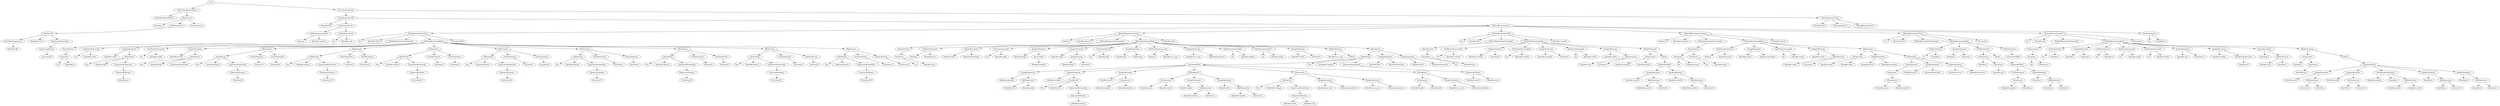 digraph {
n0 [label="Goal:"];
n1 [label="MainClass:BinarySearch"];
n2 [label="Identifier:BinarySearch"];
n1 -> n2
n3 [label="MainClass:a"];
n4 [label="Identifier:a"];
n3 -> n4
n5 [label="PrintStatement:"];
n6 [label="MethodCall:"];
n7 [label="NewObjectExpression:"];
n8 [label="Identifier:BS"];
n7 -> n8
n6 -> n7
n9 [label="Identifier:Start"];
n6 -> n9
n10 [label="ExpressionParamsOpt:"];
n11 [label="ExpressionParams:"];
n12 [label="IntLiteral:20"];
n11 -> n12
n10 -> n11
n6 -> n10
n5 -> n6
n3 -> n5
n13 [label="StatementList:"];
n3 -> n13
n1 -> n3
n0 -> n1
n14 [label="ClassDeclarationList:"];
n15 [label="ClassDeclaration:BS"];
n16 [label="Identifier:BS"];
n15 -> n16
n17 [label="VarDeclarationCL:"];
n18 [label="VarDeclaration:number"];
n19 [label="IntArray:"];
n18 -> n19
n20 [label="Identifier:number"];
n18 -> n20
n17 -> n18
n21 [label="VarDeclaration:size"];
n22 [label="Int:"];
n21 -> n22
n23 [label="Identifier:size"];
n21 -> n23
n17 -> n21
n15 -> n17
n24 [label="MethodDeclarationCL:"];
n25 [label="MethodDeclaration:Start"];
n26 [label="Int:"];
n25 -> n26
n27 [label="Identifier:Start"];
n25 -> n27
n28 [label="MethodDeclarationParamsOpt:"];
n29 [label="ParameterList:"];
n30 [label="Parameter:"];
n31 [label="Int:"];
n30 -> n31
n32 [label="Identifier:sz"];
n30 -> n32
n29 -> n30
n28 -> n29
n25 -> n28
n33 [label="MethodDeclarationBody:"];
n34 [label="VarDeclaration:aux01"];
n35 [label="Int:"];
n34 -> n35
n36 [label="Identifier:aux01"];
n34 -> n36
n33 -> n34
n37 [label="AssignStatement:"];
n38 [label="Identifier:aux01"];
n37 -> n38
n39 [label="MethodCall:"];
n40 [label="This:"];
n39 -> n40
n41 [label="Identifier:Init"];
n39 -> n41
n42 [label="ExpressionParamsOpt:"];
n43 [label="ExpressionParams:"];
n44 [label="Identifier:sz"];
n43 -> n44
n42 -> n43
n39 -> n42
n37 -> n39
n33 -> n37
n45 [label="VarDeclaration:aux02"];
n46 [label="Int:"];
n45 -> n46
n47 [label="Identifier:aux02"];
n45 -> n47
n33 -> n45
n48 [label="AssignStatement:"];
n49 [label="Identifier:aux02"];
n48 -> n49
n50 [label="MethodCall:"];
n51 [label="This:"];
n50 -> n51
n52 [label="Identifier:Print"];
n50 -> n52
n53 [label="ExpressionParamsOpt:"];
n50 -> n53
n48 -> n50
n33 -> n48
n54 [label="IfStatement:"];
n55 [label="MethodCall:"];
n56 [label="This:"];
n55 -> n56
n57 [label="Identifier:Search"];
n55 -> n57
n58 [label="ExpressionParamsOpt:"];
n59 [label="ExpressionParams:"];
n60 [label="IntLiteral:8"];
n59 -> n60
n58 -> n59
n55 -> n58
n54 -> n55
n61 [label="PrintStatement:"];
n62 [label="IntLiteral:1"];
n61 -> n62
n54 -> n61
n63 [label="PrintStatement:"];
n64 [label="IntLiteral:0"];
n63 -> n64
n54 -> n63
n33 -> n54
n65 [label="IfStatement:"];
n66 [label="MethodCall:"];
n67 [label="This:"];
n66 -> n67
n68 [label="Identifier:Search"];
n66 -> n68
n69 [label="ExpressionParamsOpt:"];
n70 [label="ExpressionParams:"];
n71 [label="IntLiteral:19"];
n70 -> n71
n69 -> n70
n66 -> n69
n65 -> n66
n72 [label="PrintStatement:"];
n73 [label="IntLiteral:1"];
n72 -> n73
n65 -> n72
n74 [label="PrintStatement:"];
n75 [label="IntLiteral:0"];
n74 -> n75
n65 -> n74
n33 -> n65
n76 [label="IfStatement:"];
n77 [label="MethodCall:"];
n78 [label="This:"];
n77 -> n78
n79 [label="Identifier:Search"];
n77 -> n79
n80 [label="ExpressionParamsOpt:"];
n81 [label="ExpressionParams:"];
n82 [label="IntLiteral:20"];
n81 -> n82
n80 -> n81
n77 -> n80
n76 -> n77
n83 [label="PrintStatement:"];
n84 [label="IntLiteral:1"];
n83 -> n84
n76 -> n83
n85 [label="PrintStatement:"];
n86 [label="IntLiteral:0"];
n85 -> n86
n76 -> n85
n33 -> n76
n87 [label="IfStatement:"];
n88 [label="MethodCall:"];
n89 [label="This:"];
n88 -> n89
n90 [label="Identifier:Search"];
n88 -> n90
n91 [label="ExpressionParamsOpt:"];
n92 [label="ExpressionParams:"];
n93 [label="IntLiteral:21"];
n92 -> n93
n91 -> n92
n88 -> n91
n87 -> n88
n94 [label="PrintStatement:"];
n95 [label="IntLiteral:1"];
n94 -> n95
n87 -> n94
n96 [label="PrintStatement:"];
n97 [label="IntLiteral:0"];
n96 -> n97
n87 -> n96
n33 -> n87
n98 [label="IfStatement:"];
n99 [label="MethodCall:"];
n100 [label="This:"];
n99 -> n100
n101 [label="Identifier:Search"];
n99 -> n101
n102 [label="ExpressionParamsOpt:"];
n103 [label="ExpressionParams:"];
n104 [label="IntLiteral:37"];
n103 -> n104
n102 -> n103
n99 -> n102
n98 -> n99
n105 [label="PrintStatement:"];
n106 [label="IntLiteral:1"];
n105 -> n106
n98 -> n105
n107 [label="PrintStatement:"];
n108 [label="IntLiteral:0"];
n107 -> n108
n98 -> n107
n33 -> n98
n109 [label="IfStatement:"];
n110 [label="MethodCall:"];
n111 [label="This:"];
n110 -> n111
n112 [label="Identifier:Search"];
n110 -> n112
n113 [label="ExpressionParamsOpt:"];
n114 [label="ExpressionParams:"];
n115 [label="IntLiteral:38"];
n114 -> n115
n113 -> n114
n110 -> n113
n109 -> n110
n116 [label="PrintStatement:"];
n117 [label="IntLiteral:1"];
n116 -> n117
n109 -> n116
n118 [label="PrintStatement:"];
n119 [label="IntLiteral:0"];
n118 -> n119
n109 -> n118
n33 -> n109
n120 [label="IfStatement:"];
n121 [label="MethodCall:"];
n122 [label="This:"];
n121 -> n122
n123 [label="Identifier:Search"];
n121 -> n123
n124 [label="ExpressionParamsOpt:"];
n125 [label="ExpressionParams:"];
n126 [label="IntLiteral:39"];
n125 -> n126
n124 -> n125
n121 -> n124
n120 -> n121
n127 [label="PrintStatement:"];
n128 [label="IntLiteral:1"];
n127 -> n128
n120 -> n127
n129 [label="PrintStatement:"];
n130 [label="IntLiteral:0"];
n129 -> n130
n120 -> n129
n33 -> n120
n131 [label="IfStatement:"];
n132 [label="MethodCall:"];
n133 [label="This:"];
n132 -> n133
n134 [label="Identifier:Search"];
n132 -> n134
n135 [label="ExpressionParamsOpt:"];
n136 [label="ExpressionParams:"];
n137 [label="IntLiteral:50"];
n136 -> n137
n135 -> n136
n132 -> n135
n131 -> n132
n138 [label="PrintStatement:"];
n139 [label="IntLiteral:1"];
n138 -> n139
n131 -> n138
n140 [label="PrintStatement:"];
n141 [label="IntLiteral:0"];
n140 -> n141
n131 -> n140
n33 -> n131
n25 -> n33
n142 [label="IntLiteral:999"];
n25 -> n142
n24 -> n25
n143 [label="MethodDeclaration:Search"];
n144 [label="Boolean:"];
n143 -> n144
n145 [label="Identifier:Search"];
n143 -> n145
n146 [label="MethodDeclarationParamsOpt:"];
n147 [label="ParameterList:"];
n148 [label="Parameter:"];
n149 [label="Int:"];
n148 -> n149
n150 [label="Identifier:num"];
n148 -> n150
n147 -> n148
n146 -> n147
n143 -> n146
n151 [label="MethodDeclarationBody:"];
n152 [label="VarDeclaration:bs01"];
n153 [label="Boolean:"];
n152 -> n153
n154 [label="Identifier:bs01"];
n152 -> n154
n151 -> n152
n155 [label="AssignStatement:"];
n156 [label="Identifier:bs01"];
n155 -> n156
n157 [label="BooleanLiteral:false"];
n155 -> n157
n151 -> n155
n158 [label="VarDeclaration:right"];
n159 [label="Int:"];
n158 -> n159
n160 [label="Identifier:right"];
n158 -> n160
n151 -> n158
n161 [label="AssignStatement:"];
n162 [label="Identifier:right"];
n161 -> n162
n163 [label="ArrayLength:"];
n164 [label="Identifier:number"];
n163 -> n164
n161 -> n163
n151 -> n161
n165 [label="AssignStatement:"];
n166 [label="Identifier:right"];
n165 -> n166
n167 [label="SubExpression:"];
n168 [label="Identifier:right"];
n167 -> n168
n169 [label="IntLiteral:1"];
n167 -> n169
n165 -> n167
n151 -> n165
n170 [label="VarDeclaration:left"];
n171 [label="Int:"];
n170 -> n171
n172 [label="Identifier:left"];
n170 -> n172
n151 -> n170
n173 [label="AssignStatement:"];
n174 [label="Identifier:left"];
n173 -> n174
n175 [label="IntLiteral:0"];
n173 -> n175
n151 -> n173
n176 [label="VarDeclaration:var_cont"];
n177 [label="Boolean:"];
n176 -> n177
n178 [label="Identifier:var_cont"];
n176 -> n178
n151 -> n176
n179 [label="AssignStatement:"];
n180 [label="Identifier:var_cont"];
n179 -> n180
n181 [label="BooleanLiteral:true"];
n179 -> n181
n151 -> n179
n182 [label="VarDeclaration:medium"];
n183 [label="Int:"];
n182 -> n183
n184 [label="Identifier:medium"];
n182 -> n184
n151 -> n182
n185 [label="VarDeclaration:aux01"];
n186 [label="Int:"];
n185 -> n186
n187 [label="Identifier:aux01"];
n185 -> n187
n151 -> n185
n188 [label="AssignStatement:"];
n189 [label="Identifier:aux01"];
n188 -> n189
n190 [label="IntLiteral:0"];
n188 -> n190
n151 -> n188
n191 [label="WhileStatement:"];
n192 [label="Identifier:var_cont"];
n191 -> n192
n193 [label="Block:"];
n194 [label="StatementMulti:"];
n195 [label="AssignStatement:"];
n196 [label="Identifier:medium"];
n195 -> n196
n197 [label="AddExpression:"];
n198 [label="Identifier:left"];
n197 -> n198
n199 [label="Identifier:right"];
n197 -> n199
n195 -> n197
n194 -> n195
n200 [label="AssignStatement:"];
n201 [label="Identifier:medium"];
n200 -> n201
n202 [label="MethodCall:"];
n203 [label="This:"];
n202 -> n203
n204 [label="Identifier:Div"];
n202 -> n204
n205 [label="ExpressionParamsOpt:"];
n206 [label="ExpressionParams:"];
n207 [label="Identifier:medium"];
n206 -> n207
n205 -> n206
n202 -> n205
n200 -> n202
n194 -> n200
n208 [label="AssignStatement:"];
n209 [label="Identifier:aux01"];
n208 -> n209
n210 [label="ArrayAccess:"];
n211 [label="Identifier:number"];
n210 -> n211
n212 [label="Identifier:medium"];
n210 -> n212
n208 -> n210
n194 -> n208
n213 [label="IfStatement:"];
n214 [label="LtExpression:"];
n215 [label="Identifier:num"];
n214 -> n215
n216 [label="Identifier:aux01"];
n214 -> n216
n213 -> n214
n217 [label="AssignStatement:"];
n218 [label="Identifier:right"];
n217 -> n218
n219 [label="SubExpression:"];
n220 [label="Identifier:medium"];
n219 -> n220
n221 [label="IntLiteral:1"];
n219 -> n221
n217 -> n219
n213 -> n217
n222 [label="AssignStatement:"];
n223 [label="Identifier:left"];
n222 -> n223
n224 [label="AddExpression:"];
n225 [label="Identifier:medium"];
n224 -> n225
n226 [label="IntLiteral:1"];
n224 -> n226
n222 -> n224
n213 -> n222
n194 -> n213
n227 [label="IfStatement:"];
n228 [label="MethodCall:"];
n229 [label="This:"];
n228 -> n229
n230 [label="Identifier:Compare"];
n228 -> n230
n231 [label="ExpressionParamsOpt:"];
n232 [label="ExpressionParams:"];
n233 [label="Identifier:aux01"];
n232 -> n233
n234 [label="Identifier:num"];
n232 -> n234
n231 -> n232
n228 -> n231
n227 -> n228
n235 [label="AssignStatement:"];
n236 [label="Identifier:var_cont"];
n235 -> n236
n237 [label="BooleanLiteral:false"];
n235 -> n237
n227 -> n235
n238 [label="AssignStatement:"];
n239 [label="Identifier:var_cont"];
n238 -> n239
n240 [label="BooleanLiteral:true"];
n238 -> n240
n227 -> n238
n194 -> n227
n241 [label="IfStatement:"];
n242 [label="LtExpression:"];
n243 [label="Identifier:right"];
n242 -> n243
n244 [label="Identifier:left"];
n242 -> n244
n241 -> n242
n245 [label="AssignStatement:"];
n246 [label="Identifier:var_cont"];
n245 -> n246
n247 [label="BooleanLiteral:false"];
n245 -> n247
n241 -> n245
n194 -> n241
n193 -> n194
n191 -> n193
n151 -> n191
n248 [label="IfStatement:"];
n249 [label="MethodCall:"];
n250 [label="This:"];
n249 -> n250
n251 [label="Identifier:Compare"];
n249 -> n251
n252 [label="ExpressionParamsOpt:"];
n253 [label="ExpressionParams:"];
n254 [label="Identifier:aux01"];
n253 -> n254
n255 [label="Identifier:num"];
n253 -> n255
n252 -> n253
n249 -> n252
n248 -> n249
n256 [label="AssignStatement:"];
n257 [label="Identifier:bs01"];
n256 -> n257
n258 [label="BooleanLiteral:true"];
n256 -> n258
n248 -> n256
n259 [label="AssignStatement:"];
n260 [label="Identifier:bs01"];
n259 -> n260
n261 [label="BooleanLiteral:false"];
n259 -> n261
n248 -> n259
n151 -> n248
n143 -> n151
n262 [label="Identifier:bs01"];
n143 -> n262
n24 -> n143
n263 [label="MethodDeclaration:Div"];
n264 [label="Int:"];
n263 -> n264
n265 [label="Identifier:Div"];
n263 -> n265
n266 [label="MethodDeclarationParamsOpt:"];
n267 [label="ParameterList:"];
n268 [label="Parameter:"];
n269 [label="Int:"];
n268 -> n269
n270 [label="Identifier:num"];
n268 -> n270
n267 -> n268
n266 -> n267
n263 -> n266
n271 [label="MethodDeclarationBody:"];
n272 [label="VarDeclaration:count01"];
n273 [label="Int:"];
n272 -> n273
n274 [label="Identifier:count01"];
n272 -> n274
n271 -> n272
n275 [label="AssignStatement:"];
n276 [label="Identifier:count01"];
n275 -> n276
n277 [label="IntLiteral:0"];
n275 -> n277
n271 -> n275
n278 [label="VarDeclaration:count02"];
n279 [label="Int:"];
n278 -> n279
n280 [label="Identifier:count02"];
n278 -> n280
n271 -> n278
n281 [label="AssignStatement:"];
n282 [label="Identifier:count02"];
n281 -> n282
n283 [label="IntLiteral:0"];
n281 -> n283
n271 -> n281
n284 [label="VarDeclaration:aux03"];
n285 [label="Int:"];
n284 -> n285
n286 [label="Identifier:aux03"];
n284 -> n286
n271 -> n284
n287 [label="AssignStatement:"];
n288 [label="Identifier:aux03"];
n287 -> n288
n289 [label="SubExpression:"];
n290 [label="Identifier:num"];
n289 -> n290
n291 [label="IntLiteral:1"];
n289 -> n291
n287 -> n289
n271 -> n287
n292 [label="WhileStatement:"];
n293 [label="LtExpression:"];
n294 [label="Identifier:count02"];
n293 -> n294
n295 [label="Identifier:aux03"];
n293 -> n295
n292 -> n293
n296 [label="Block:"];
n297 [label="StatementMulti:"];
n298 [label="AssignStatement:"];
n299 [label="Identifier:count01"];
n298 -> n299
n300 [label="AddExpression:"];
n301 [label="Identifier:count01"];
n300 -> n301
n302 [label="IntLiteral:1"];
n300 -> n302
n298 -> n300
n297 -> n298
n303 [label="AssignStatement:"];
n304 [label="Identifier:count02"];
n303 -> n304
n305 [label="AddExpression:"];
n306 [label="Identifier:count02"];
n305 -> n306
n307 [label="IntLiteral:2"];
n305 -> n307
n303 -> n305
n297 -> n303
n296 -> n297
n292 -> n296
n271 -> n292
n263 -> n271
n308 [label="Identifier:count01"];
n263 -> n308
n24 -> n263
n309 [label="MethodDeclaration:Compare"];
n310 [label="Boolean:"];
n309 -> n310
n311 [label="Identifier:Compare"];
n309 -> n311
n312 [label="MethodDeclarationParamsOpt:"];
n313 [label="ParameterList:"];
n314 [label="Parameter:"];
n315 [label="Int:"];
n314 -> n315
n316 [label="Identifier:num1"];
n314 -> n316
n313 -> n314
n317 [label="Parameter:"];
n318 [label="Int:"];
n317 -> n318
n319 [label="Identifier:num2"];
n317 -> n319
n313 -> n317
n312 -> n313
n309 -> n312
n320 [label="MethodDeclarationBody:"];
n321 [label="VarDeclaration:retval"];
n322 [label="Boolean:"];
n321 -> n322
n323 [label="Identifier:retval"];
n321 -> n323
n320 -> n321
n324 [label="AssignStatement:"];
n325 [label="Identifier:retval"];
n324 -> n325
n326 [label="BooleanLiteral:false"];
n324 -> n326
n320 -> n324
n327 [label="VarDeclaration:aux02"];
n328 [label="Int:"];
n327 -> n328
n329 [label="Identifier:aux02"];
n327 -> n329
n320 -> n327
n330 [label="AssignStatement:"];
n331 [label="Identifier:aux02"];
n330 -> n331
n332 [label="AddExpression:"];
n333 [label="Identifier:num2"];
n332 -> n333
n334 [label="IntLiteral:1"];
n332 -> n334
n330 -> n332
n320 -> n330
n335 [label="IfStatement:"];
n336 [label="LtExpression:"];
n337 [label="Identifier:num1"];
n336 -> n337
n338 [label="Identifier:num2"];
n336 -> n338
n335 -> n336
n339 [label="AssignStatement:"];
n340 [label="Identifier:retval"];
n339 -> n340
n341 [label="BooleanLiteral:false"];
n339 -> n341
n335 -> n339
n342 [label="IfStatement:"];
n343 [label="NotExpression:"];
n344 [label="Expression:"];
n345 [label="LtExpression:"];
n346 [label="Identifier:num1"];
n345 -> n346
n347 [label="Identifier:aux02"];
n345 -> n347
n344 -> n345
n343 -> n344
n342 -> n343
n348 [label="AssignStatement:"];
n349 [label="Identifier:retval"];
n348 -> n349
n350 [label="BooleanLiteral:false"];
n348 -> n350
n342 -> n348
n351 [label="AssignStatement:"];
n352 [label="Identifier:retval"];
n351 -> n352
n353 [label="BooleanLiteral:true"];
n351 -> n353
n342 -> n351
n335 -> n342
n320 -> n335
n309 -> n320
n354 [label="Identifier:retval"];
n309 -> n354
n24 -> n309
n355 [label="MethodDeclaration:Print"];
n356 [label="Int:"];
n355 -> n356
n357 [label="Identifier:Print"];
n355 -> n357
n358 [label="MethodDeclarationParamsOpt:"];
n355 -> n358
n359 [label="MethodDeclarationBody:"];
n360 [label="VarDeclaration:j"];
n361 [label="Int:"];
n360 -> n361
n362 [label="Identifier:j"];
n360 -> n362
n359 -> n360
n363 [label="AssignStatement:"];
n364 [label="Identifier:j"];
n363 -> n364
n365 [label="IntLiteral:1"];
n363 -> n365
n359 -> n363
n366 [label="WhileStatement:"];
n367 [label="LtExpression:"];
n368 [label="Identifier:j"];
n367 -> n368
n369 [label="Expression:"];
n370 [label="Identifier:size"];
n369 -> n370
n367 -> n369
n366 -> n367
n371 [label="Block:"];
n372 [label="StatementMulti:"];
n373 [label="PrintStatement:"];
n374 [label="ArrayAccess:"];
n375 [label="Identifier:number"];
n374 -> n375
n376 [label="Identifier:j"];
n374 -> n376
n373 -> n374
n372 -> n373
n377 [label="AssignStatement:"];
n378 [label="Identifier:j"];
n377 -> n378
n379 [label="AddExpression:"];
n380 [label="Identifier:j"];
n379 -> n380
n381 [label="IntLiteral:1"];
n379 -> n381
n377 -> n379
n372 -> n377
n371 -> n372
n366 -> n371
n359 -> n366
n382 [label="PrintStatement:"];
n383 [label="IntLiteral:99999"];
n382 -> n383
n359 -> n382
n355 -> n359
n384 [label="IntLiteral:0"];
n355 -> n384
n24 -> n355
n385 [label="MethodDeclaration:Init"];
n386 [label="Int:"];
n385 -> n386
n387 [label="Identifier:Init"];
n385 -> n387
n388 [label="MethodDeclarationParamsOpt:"];
n389 [label="ParameterList:"];
n390 [label="Parameter:"];
n391 [label="Int:"];
n390 -> n391
n392 [label="Identifier:sz"];
n390 -> n392
n389 -> n390
n388 -> n389
n385 -> n388
n393 [label="MethodDeclarationBody:"];
n394 [label="VarDeclaration:j"];
n395 [label="Int:"];
n394 -> n395
n396 [label="Identifier:j"];
n394 -> n396
n393 -> n394
n397 [label="AssignStatement:"];
n398 [label="Identifier:j"];
n397 -> n398
n399 [label="IntLiteral:1"];
n397 -> n399
n393 -> n397
n400 [label="VarDeclaration:k"];
n401 [label="Int:"];
n400 -> n401
n402 [label="Identifier:k"];
n400 -> n402
n393 -> n400
n403 [label="VarDeclaration:aux02"];
n404 [label="Int:"];
n403 -> n404
n405 [label="Identifier:aux02"];
n403 -> n405
n393 -> n403
n406 [label="VarDeclaration:aux01"];
n407 [label="Int:"];
n406 -> n407
n408 [label="Identifier:aux01"];
n406 -> n408
n393 -> n406
n409 [label="AssignStatement:"];
n410 [label="Identifier:size"];
n409 -> n410
n411 [label="Identifier:sz"];
n409 -> n411
n393 -> n409
n412 [label="AssignStatement:"];
n413 [label="Identifier:number"];
n412 -> n413
n414 [label="NewArrayExpression:"];
n415 [label="Identifier:sz"];
n414 -> n415
n412 -> n414
n393 -> n412
n416 [label="AssignStatement:"];
n417 [label="Identifier:k"];
n416 -> n417
n418 [label="AddExpression:"];
n419 [label="Identifier:size"];
n418 -> n419
n420 [label="IntLiteral:1"];
n418 -> n420
n416 -> n418
n393 -> n416
n421 [label="WhileStatement:"];
n422 [label="LtExpression:"];
n423 [label="Identifier:j"];
n422 -> n423
n424 [label="Expression:"];
n425 [label="Identifier:size"];
n424 -> n425
n422 -> n424
n421 -> n422
n426 [label="Block:"];
n427 [label="StatementMulti:"];
n428 [label="AssignStatement:"];
n429 [label="Identifier:aux01"];
n428 -> n429
n430 [label="MultExpression:"];
n431 [label="IntLiteral:2"];
n430 -> n431
n432 [label="Identifier:j"];
n430 -> n432
n428 -> n430
n427 -> n428
n433 [label="AssignStatement:"];
n434 [label="Identifier:aux02"];
n433 -> n434
n435 [label="SubExpression:"];
n436 [label="Identifier:k"];
n435 -> n436
n437 [label="IntLiteral:3"];
n435 -> n437
n433 -> n435
n427 -> n433
n438 [label="ArrayAssignStatement:"];
n439 [label="Identifier:number"];
n438 -> n439
n440 [label="Identifier:j"];
n438 -> n440
n441 [label="AddExpression:"];
n442 [label="Identifier:aux01"];
n441 -> n442
n443 [label="Identifier:aux02"];
n441 -> n443
n438 -> n441
n427 -> n438
n444 [label="AssignStatement:"];
n445 [label="Identifier:j"];
n444 -> n445
n446 [label="AddExpression:"];
n447 [label="Identifier:j"];
n446 -> n447
n448 [label="IntLiteral:1"];
n446 -> n448
n444 -> n446
n427 -> n444
n449 [label="AssignStatement:"];
n450 [label="Identifier:k"];
n449 -> n450
n451 [label="SubExpression:"];
n452 [label="Identifier:k"];
n451 -> n452
n453 [label="IntLiteral:1"];
n451 -> n453
n449 -> n451
n427 -> n449
n426 -> n427
n421 -> n426
n393 -> n421
n385 -> n393
n454 [label="IntLiteral:0"];
n385 -> n454
n24 -> n385
n15 -> n24
n14 -> n15
n455 [label="ClassDeclaration:Test"];
n456 [label="Identifier:Test"];
n455 -> n456
n457 [label="VarDeclarationCL:"];
n458 [label="VarDeclaration:x"];
n459 [label="Int:"];
n458 -> n459
n460 [label="Identifier:x"];
n458 -> n460
n457 -> n458
n455 -> n457
n461 [label="MethodDeclarationCL:"];
n455 -> n461
n14 -> n455
n0 -> n14
}
